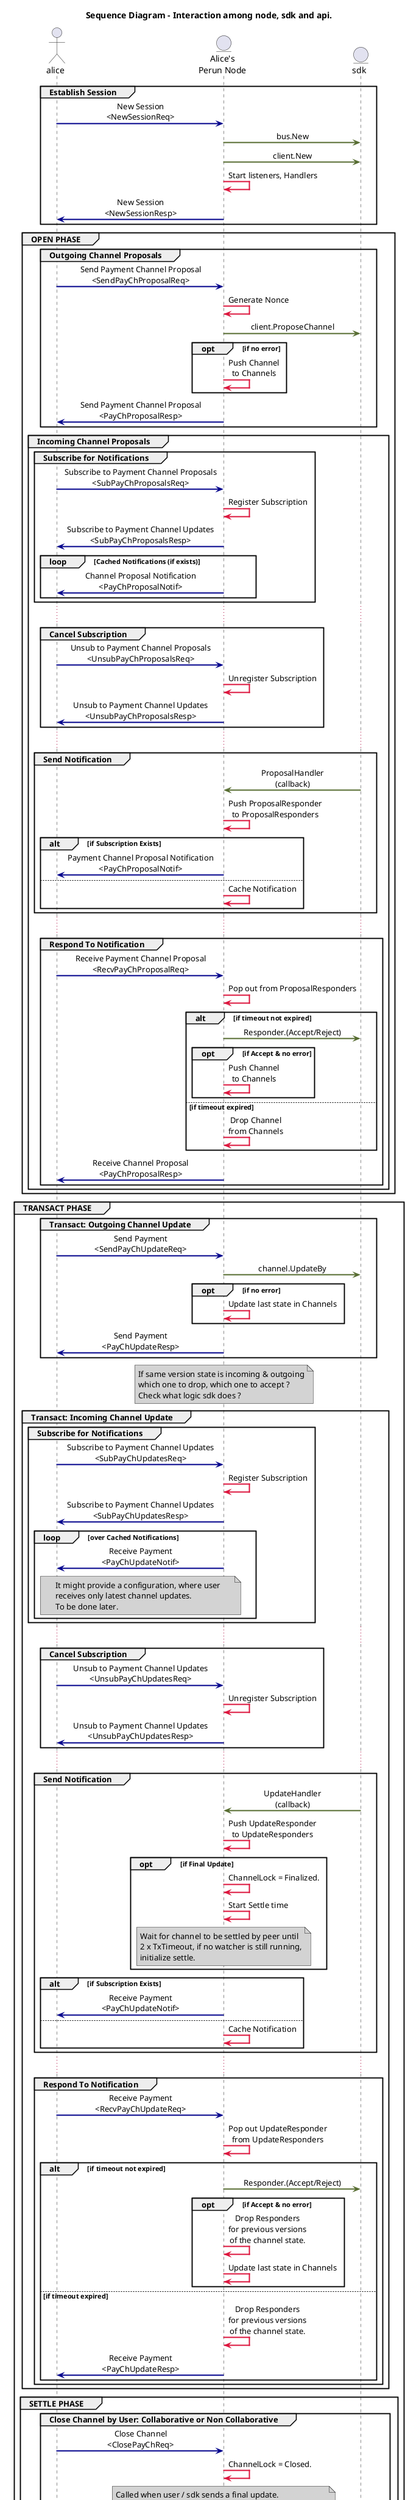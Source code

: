 @startuml seq_node_sdk_api
Title Sequence Diagram - Interaction among node, sdk and api.

actor alice
entity "Alice's\nPerun Node" as alice_node
entity sdk


skinparam sequence {
    messageAlign center
    ArrowThickness 2
    BoxBorderColor Sienna
    BoxBackgroundColor SeaShell
    GroupBodyBackgroundColor transparent
    NoteTextAlignment center
    DefaultTextAlignment center
}
hide footbox

group Establish Session
alice [#DarkBlue]-> alice_node:New Session\n<NewSessionReq>
alice_node [#DarkOliveGreen]-> sdk:bus.New
alice_node [#DarkOliveGreen]-> sdk:client.New
alice_node [#Crimson]-> alice_node:Start listeners, Handlers
alice <-[#DarkBlue] alice_node:New Session\n<NewSessionResp>
'group
end

group OPEN PHASE
group Outgoing Channel Proposals
alice [#DarkBlue]-> alice_node: Send Payment Channel Proposal\n<SendPayChProposalReq>
alice_node [#Crimson]-> alice_node: Generate Nonce
alice_node [#DarkOliveGreen]-> sdk: client.ProposeChannel
opt if no error
alice_node [#Crimson]-> alice_node: Push Channel\nto Channels
'if
end
alice <-[#DarkBlue] alice_node: Send Payment Channel Proposal\n<PayChProposalResp>
'group
end

group Incoming Channel Proposals
group Subscribe for Notifications
alice [#DarkBlue]-> alice_node: Subscribe to Payment Channel Proposals\n<SubPayChProposalsReq>
alice_node [#Crimson]-> alice_node: Register Subscription
alice <-[#DarkBlue] alice_node: Subscribe to Payment Channel Updates\n<SubPayChProposalsResp>
loop Cached Notifications (if exists)
alice <-[#DarkBlue] alice_node: Channel Proposal Notification\n<PayChProposalNotif>
'if
end
'group
end
...
group Cancel Subscription
alice [#DarkBlue]-> alice_node: Unsub to Payment Channel Proposals\n<UnsubPayChProposalsReq>
alice_node [#Crimson]-> alice_node: Unregister Subscription
alice <-[#DarkBlue] alice_node: Unsub to Payment Channel Updates\n<UnsubPayChProposalsResp>
'group
end
...
group Send Notification
alice_node <-[#DarkOliveGreen] sdk: ProposalHandler\n(callback)
alice_node [#Crimson]-> alice_node: Push ProposalResponder\nto ProposalResponders
alt if Subscription Exists
alice <-[#DarkBlue] alice_node: Payment Channel Proposal Notification\n<PayChProposalNotif>
else
alice_node [#Crimson]-> alice_node: Cache Notification
'if
end
' group
end
...
group Respond To Notification
alice [#DarkBlue]-> alice_node: Receive Payment Channel Proposal\n<RecvPayChProposalReq>
alice_node [#Crimson]-> alice_node: Pop out from ProposalResponders
alt if timeout not expired
alice_node [#DarkOliveGreen]-> sdk: Responder.(Accept/Reject)
opt if Accept & no error
alice_node [#Crimson]-> alice_node: Push Channel\nto Channels
'if
end
else if timeout expired
alice_node [#Crimson]-> alice_node: Drop Channel\nfrom Channels
'if
end
alice <-[#DarkBlue] alice_node: Receive Channel Proposal\n<PayChProposalResp>
'group
end
'group
end
'group
end

group TRANSACT PHASE
group Transact: Outgoing Channel Update
alice [#DarkBlue]-> alice_node: Send Payment\n<SendPayChUpdateReq>
alice_node [#DarkOliveGreen]-> sdk: channel.UpdateBy
opt if no error
alice_node [#Crimson]-> alice_node: Update last state in Channels
'if
end
alice <-[#DarkBlue] alice_node: Send Payment\n<PayChUpdateResp>
'group
end

Note over alice_node #LightGray
If same version state is incoming & outgoing
which one to drop, which one to accept ?
Check what logic sdk does ?
endnote

group Transact: Incoming Channel Update
group Subscribe for Notifications
alice [#DarkBlue]-> alice_node: Subscribe to Payment Channel Updates\n<SubPayChUpdatesReq>
alice_node [#Crimson]-> alice_node: Register Subscription
alice <-[#DarkBlue] alice_node: Subscribe to Payment Channel Updates\n<SubPayChUpdatesResp>
loop over Cached Notifications
alice <-[#DarkBlue] alice_node: Receive Payment\n<PayChUpdateNotif>
Note over alice, alice_node #LightGray
It might provide a configuration, where user
receives only latest channel updates.
To be done later.
endnote
'if
end
'group
end
...
group Cancel Subscription
alice [#DarkBlue]-> alice_node: Unsub to Payment Channel Updates\n<UnsubPayChUpdatesReq>
alice_node [#Crimson]-> alice_node: Unregister Subscription
alice <-[#DarkBlue] alice_node: Unsub to Payment Channel Updates\n<UnsubPayChUpdatesResp>
'group
end
...
group Send Notification
alice_node <-[#DarkOliveGreen] sdk: UpdateHandler\n(callback)
alice_node [#Crimson]-> alice_node: Push UpdateResponder\nto UpdateResponders
opt if Final Update
alice_node [#Crimson]-> alice_node: ChannelLock = Finalized.
alice_node [#Crimson]-> alice_node: Start Settle time
Note over alice_node #LightGray
Wait for channel to be settled by peer until
2 x TxTimeout, if no watcher is still running,
initialize settle.
endnote
'if
end
alt if Subscription Exists
alice <-[#DarkBlue] alice_node: Receive Payment\n<PayChUpdateNotif>
else
alice_node [#Crimson]-> alice_node: Cache Notification
'if
end
end
'group
...
group Respond To Notification
alice [#DarkBlue]-> alice_node: Receive Payment\n<RecvPayChUpdateReq>
alice_node [#Crimson]-> alice_node: Pop out UpdateResponder\nfrom UpdateResponders
alt if timeout not expired
alice_node [#DarkOliveGreen]-> sdk: Responder.(Accept/Reject)
opt if Accept & no error
alice_node [#Crimson]-> alice_node: Drop Responders\nfor previous versions\nof the channel state.
alice_node [#Crimson]-> alice_node: Update last state in Channels
'if
end
else if timeout expired
alice_node [#Crimson]-> alice_node: Drop Responders\nfor previous versions\nof the channel state.
alice <-[#DarkBlue] alice_node: Receive Payment\n<PayChUpdateResp>
'alt
end
'group
end
'group
end

group SETTLE PHASE

group Close Channel by User: Collaborative or Non Collaborative
alice [#DarkBlue]-> alice_node: Close Channel\n<ClosePayChReq>
alice_node [#Crimson]-> alice_node: ChannelLock = Closed.
Note over alice_node #LightGray
Called when user / sdk sends a final update.
Once locked, State Update cannot be called
When final, further updates requests should be rejected.
endnote
alice_node [#DarkOliveGreen]-> sdk: Channel.UpdateBy (as final)
Note over alice_node, sdk #LightGray
Response from UpdateBy:
        Success -> Collaborative Close in Settle
        Error -> Non Collaborative Close in Settle
Difference will be only in return time of Settle.
endnote
alice_node [#DarkOliveGreen]-> sdk: Channel.Settle
alice_node [#DarkOliveGreen]-> sdk: Channel.Close
alice <-[#DarkBlue] alice_node: Close Channel\n<ClosePayChResp>
'group
end

group Channel Closed by Peer (Collaborative or Non Collaborative)
group Subscribe for Notifications
alice [#DarkBlue]-> alice_node: Subscribe to Channel Close\n<SubPayChCloseReq>
alice_node [#Crimson]-> alice_node: Register Subscription
alice <-[#DarkBlue] alice_node: Subscribe to Payment Channel Updates\n<SubPayChCloseResp>
opt if Cached Notification Exists
alice <-[#DarkBlue] alice_node: Channel Closed\n<PayChCloseNotif>
alice_node [#Crimson]->alice_node: Unregister Notification
Note over alice, sdk #LightGray
There can be only one channel closed notification, hence unregistering after delivery.
endnote
'if
end
'group
end
...
group Cancel Subscription
alice [#DarkBlue]-> alice_node: Unsub to Payment Channel Updates\n<UnsubPayChUpdatesReq>
alice_node [#Crimson]-> alice_node: Unregister Subscription
alice <-[#DarkBlue] alice_node: Unsub to Payment Channel Updates\n<UnsubPayChUpdatesResp>
'group
end
group Send Notification
alice_node <-[#DarkOliveGreen] sdk: channel.Watch returns
Note over alice, sdk #LightGray
Watch returns with error = nil if channel was successfully withdrawn.
If it returns with error, lock the channel and notify the user with error message.
Because no specific errors are define by the SDK.
endnote
alt if ChannelLock == Closed (Closed initiated by user)
alice_node [#Crimson]-> alice_node: Log a message & Ignore.
else if ChannelLock == Unlocked or Finalized
alice_node [#Crimson]-> alice_node: ChannelLock = Closed.
alice_node [#Crimson]-> alice_node: Fetch last known state of channel.
alice_node [#DarkOliveGreen]-> sdk: Channel.Close
alice <-[#DarkBlue] alice_node: Close Channel\n<PayChCloseNotif>
alice_node [#Crimson]->alice_node: Unregister Notification
Note over alice, sdk #LightGray
There can be only one channel closed notification, hence unregistering after delivery.
endnote
else
alice_node [#Crimson]-> alice_node: Cache Notification
'if
end
'group
end
'alt
end


'group
end
'group
end

Note over alice, sdk #LightGray
DataStructure: Channels:
    map of channelID to
    struct with
        last known state (contains version, balance)
        channel object
        map of version to Responders

DataStructure: UpdateResponders: nested map of version to Reponsders against channelID in Channels

DataStructure: ProposalResponders: map of proposal id to Reponsders

ChannelLock: Enum (Unlocked, Finalized, Locked)
- Unlocked: Open for transactions.
- Finalized: Final state sent by peer.
- Locked: Closed for transactions.

PayChProposalsNotifCache, PayChUpdatesNotifCache, PayChCloseNotif Cache: Notication cache to hold the
the notifications when no subscriptions exists.

Entries from the cache are removed only when delivered to a valid subscription.
endnote

@enduml

